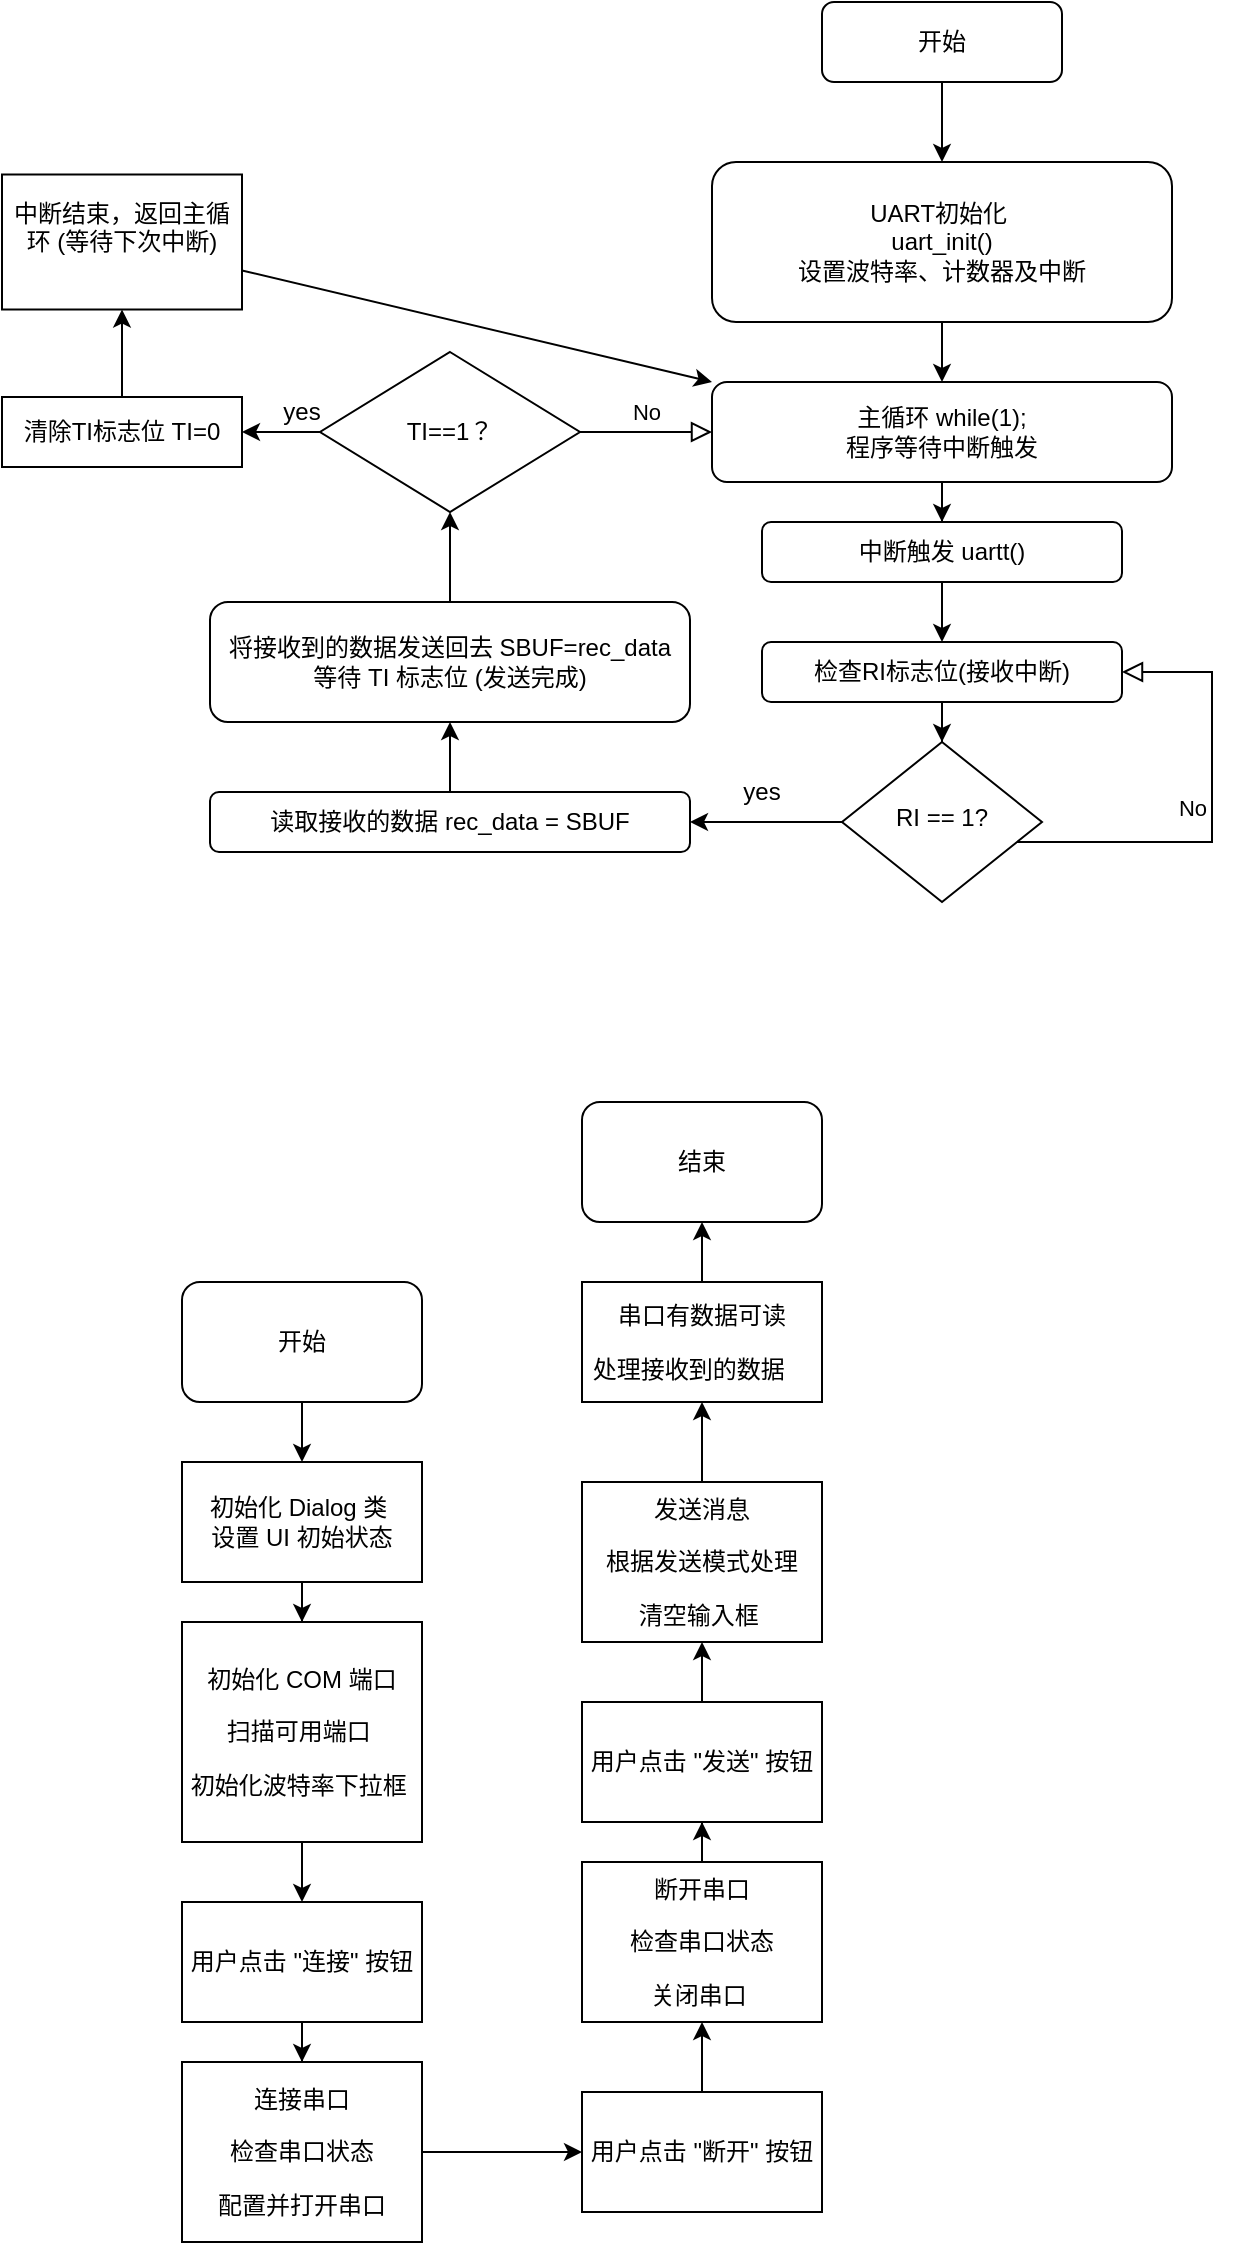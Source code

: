<mxfile version="24.7.17">
  <diagram id="C5RBs43oDa-KdzZeNtuy" name="Page-1">
    <mxGraphModel dx="949" dy="653" grid="1" gridSize="10" guides="1" tooltips="1" connect="1" arrows="1" fold="1" page="1" pageScale="1" pageWidth="827" pageHeight="1169" math="0" shadow="0">
      <root>
        <mxCell id="WIyWlLk6GJQsqaUBKTNV-0" />
        <mxCell id="WIyWlLk6GJQsqaUBKTNV-1" parent="WIyWlLk6GJQsqaUBKTNV-0" />
        <mxCell id="Oz5qUPpXz8eweduWkFlj-1" style="edgeStyle=orthogonalEdgeStyle;rounded=0;orthogonalLoop=1;jettySize=auto;html=1;entryX=0.5;entryY=0;entryDx=0;entryDy=0;" parent="WIyWlLk6GJQsqaUBKTNV-1" source="WIyWlLk6GJQsqaUBKTNV-3" target="Oz5qUPpXz8eweduWkFlj-0" edge="1">
          <mxGeometry relative="1" as="geometry" />
        </mxCell>
        <mxCell id="WIyWlLk6GJQsqaUBKTNV-3" value="开始" style="rounded=1;whiteSpace=wrap;html=1;fontSize=12;glass=0;strokeWidth=1;shadow=0;" parent="WIyWlLk6GJQsqaUBKTNV-1" vertex="1">
          <mxGeometry x="480" width="120" height="40" as="geometry" />
        </mxCell>
        <mxCell id="WIyWlLk6GJQsqaUBKTNV-5" value="No" style="edgeStyle=orthogonalEdgeStyle;rounded=0;html=1;jettySize=auto;orthogonalLoop=1;fontSize=11;endArrow=block;endFill=0;endSize=8;strokeWidth=1;shadow=0;labelBackgroundColor=none;entryX=1;entryY=0.5;entryDx=0;entryDy=0;" parent="WIyWlLk6GJQsqaUBKTNV-1" source="WIyWlLk6GJQsqaUBKTNV-6" target="Oz5qUPpXz8eweduWkFlj-6" edge="1">
          <mxGeometry x="0.005" y="10" relative="1" as="geometry">
            <mxPoint as="offset" />
            <mxPoint x="650" y="220" as="targetPoint" />
            <Array as="points">
              <mxPoint x="675" y="420" />
              <mxPoint x="675" y="335" />
            </Array>
          </mxGeometry>
        </mxCell>
        <mxCell id="Oz5qUPpXz8eweduWkFlj-19" style="edgeStyle=orthogonalEdgeStyle;rounded=0;orthogonalLoop=1;jettySize=auto;html=1;exitX=0;exitY=0.5;exitDx=0;exitDy=0;entryX=1;entryY=0.5;entryDx=0;entryDy=0;" parent="WIyWlLk6GJQsqaUBKTNV-1" source="WIyWlLk6GJQsqaUBKTNV-6" target="Oz5qUPpXz8eweduWkFlj-10" edge="1">
          <mxGeometry relative="1" as="geometry" />
        </mxCell>
        <mxCell id="WIyWlLk6GJQsqaUBKTNV-6" value="RI == 1?" style="rhombus;whiteSpace=wrap;html=1;shadow=0;fontFamily=Helvetica;fontSize=12;align=center;strokeWidth=1;spacing=6;spacingTop=-4;" parent="WIyWlLk6GJQsqaUBKTNV-1" vertex="1">
          <mxGeometry x="490" y="370" width="100" height="80" as="geometry" />
        </mxCell>
        <mxCell id="Oz5qUPpXz8eweduWkFlj-3" style="edgeStyle=orthogonalEdgeStyle;rounded=0;orthogonalLoop=1;jettySize=auto;html=1;" parent="WIyWlLk6GJQsqaUBKTNV-1" source="Oz5qUPpXz8eweduWkFlj-0" target="Oz5qUPpXz8eweduWkFlj-2" edge="1">
          <mxGeometry relative="1" as="geometry" />
        </mxCell>
        <mxCell id="Oz5qUPpXz8eweduWkFlj-0" value="UART初始化&amp;nbsp;&lt;div&gt;uart_init()&lt;br&gt;设置波特率、计数器及中断&lt;/div&gt;" style="rounded=1;whiteSpace=wrap;html=1;fontSize=12;glass=0;strokeWidth=1;shadow=0;" parent="WIyWlLk6GJQsqaUBKTNV-1" vertex="1">
          <mxGeometry x="425" y="80" width="230" height="80" as="geometry" />
        </mxCell>
        <mxCell id="Oz5qUPpXz8eweduWkFlj-5" style="edgeStyle=orthogonalEdgeStyle;rounded=0;orthogonalLoop=1;jettySize=auto;html=1;entryX=0.5;entryY=0;entryDx=0;entryDy=0;" parent="WIyWlLk6GJQsqaUBKTNV-1" source="Oz5qUPpXz8eweduWkFlj-2" target="Oz5qUPpXz8eweduWkFlj-4" edge="1">
          <mxGeometry relative="1" as="geometry" />
        </mxCell>
        <mxCell id="Oz5qUPpXz8eweduWkFlj-2" value="主循环 while(1);&lt;div&gt;程序等待中断触发&lt;/div&gt;" style="rounded=1;whiteSpace=wrap;html=1;fontSize=12;glass=0;strokeWidth=1;shadow=0;" parent="WIyWlLk6GJQsqaUBKTNV-1" vertex="1">
          <mxGeometry x="425" y="190" width="230" height="50" as="geometry" />
        </mxCell>
        <mxCell id="Oz5qUPpXz8eweduWkFlj-8" style="edgeStyle=orthogonalEdgeStyle;rounded=0;orthogonalLoop=1;jettySize=auto;html=1;entryX=0.5;entryY=0;entryDx=0;entryDy=0;" parent="WIyWlLk6GJQsqaUBKTNV-1" source="Oz5qUPpXz8eweduWkFlj-4" target="Oz5qUPpXz8eweduWkFlj-6" edge="1">
          <mxGeometry relative="1" as="geometry" />
        </mxCell>
        <mxCell id="Oz5qUPpXz8eweduWkFlj-4" value="中断触发 uartt()" style="rounded=1;whiteSpace=wrap;html=1;fontSize=12;glass=0;strokeWidth=1;shadow=0;" parent="WIyWlLk6GJQsqaUBKTNV-1" vertex="1">
          <mxGeometry x="450" y="260" width="180" height="30" as="geometry" />
        </mxCell>
        <mxCell id="Oz5qUPpXz8eweduWkFlj-9" style="edgeStyle=orthogonalEdgeStyle;rounded=0;orthogonalLoop=1;jettySize=auto;html=1;entryX=0.5;entryY=0;entryDx=0;entryDy=0;" parent="WIyWlLk6GJQsqaUBKTNV-1" source="Oz5qUPpXz8eweduWkFlj-6" target="WIyWlLk6GJQsqaUBKTNV-6" edge="1">
          <mxGeometry relative="1" as="geometry" />
        </mxCell>
        <mxCell id="Oz5qUPpXz8eweduWkFlj-6" value="检查RI标志位(接收中断)" style="rounded=1;whiteSpace=wrap;html=1;fontSize=12;glass=0;strokeWidth=1;shadow=0;" parent="WIyWlLk6GJQsqaUBKTNV-1" vertex="1">
          <mxGeometry x="450" y="320" width="180" height="30" as="geometry" />
        </mxCell>
        <mxCell id="Oz5qUPpXz8eweduWkFlj-20" style="edgeStyle=orthogonalEdgeStyle;rounded=0;orthogonalLoop=1;jettySize=auto;html=1;" parent="WIyWlLk6GJQsqaUBKTNV-1" source="Oz5qUPpXz8eweduWkFlj-10" target="Oz5qUPpXz8eweduWkFlj-15" edge="1">
          <mxGeometry relative="1" as="geometry" />
        </mxCell>
        <mxCell id="Oz5qUPpXz8eweduWkFlj-10" value="读取接收的数据 rec_data = SBUF " style="rounded=1;whiteSpace=wrap;html=1;fontSize=12;glass=0;strokeWidth=1;shadow=0;" parent="WIyWlLk6GJQsqaUBKTNV-1" vertex="1">
          <mxGeometry x="174" y="395" width="240" height="30" as="geometry" />
        </mxCell>
        <mxCell id="Oz5qUPpXz8eweduWkFlj-14" value="yes" style="text;html=1;align=center;verticalAlign=middle;whiteSpace=wrap;rounded=0;" parent="WIyWlLk6GJQsqaUBKTNV-1" vertex="1">
          <mxGeometry x="420" y="380" width="60" height="30" as="geometry" />
        </mxCell>
        <mxCell id="Oz5qUPpXz8eweduWkFlj-22" value="" style="edgeStyle=orthogonalEdgeStyle;rounded=0;orthogonalLoop=1;jettySize=auto;html=1;" parent="WIyWlLk6GJQsqaUBKTNV-1" source="Oz5qUPpXz8eweduWkFlj-15" target="Oz5qUPpXz8eweduWkFlj-18" edge="1">
          <mxGeometry relative="1" as="geometry" />
        </mxCell>
        <mxCell id="Oz5qUPpXz8eweduWkFlj-15" value="将接收到的数据发送回去 SBUF=rec_data &lt;div&gt;等待 TI 标志位 (发送完成)&lt;br&gt;&lt;/div&gt;" style="rounded=1;whiteSpace=wrap;html=1;fontSize=12;glass=0;strokeWidth=1;shadow=0;" parent="WIyWlLk6GJQsqaUBKTNV-1" vertex="1">
          <mxGeometry x="174" y="300" width="240" height="60" as="geometry" />
        </mxCell>
        <mxCell id="Oz5qUPpXz8eweduWkFlj-24" value="" style="edgeStyle=orthogonalEdgeStyle;rounded=0;orthogonalLoop=1;jettySize=auto;html=1;" parent="WIyWlLk6GJQsqaUBKTNV-1" source="Oz5qUPpXz8eweduWkFlj-18" target="Oz5qUPpXz8eweduWkFlj-23" edge="1">
          <mxGeometry relative="1" as="geometry" />
        </mxCell>
        <mxCell id="Oz5qUPpXz8eweduWkFlj-18" value="TI==1？" style="rhombus;whiteSpace=wrap;html=1;" parent="WIyWlLk6GJQsqaUBKTNV-1" vertex="1">
          <mxGeometry x="229" y="175" width="130" height="80" as="geometry" />
        </mxCell>
        <mxCell id="Oz5qUPpXz8eweduWkFlj-21" value="No" style="rounded=0;html=1;jettySize=auto;orthogonalLoop=1;fontSize=11;endArrow=block;endFill=0;endSize=8;strokeWidth=1;shadow=0;labelBackgroundColor=none;entryX=0;entryY=0.5;entryDx=0;entryDy=0;exitX=1;exitY=0.5;exitDx=0;exitDy=0;" parent="WIyWlLk6GJQsqaUBKTNV-1" source="Oz5qUPpXz8eweduWkFlj-18" target="Oz5qUPpXz8eweduWkFlj-2" edge="1">
          <mxGeometry x="0.005" y="10" relative="1" as="geometry">
            <mxPoint as="offset" />
            <mxPoint x="276.5" y="190" as="sourcePoint" />
            <mxPoint x="273.5" y="75" as="targetPoint" />
          </mxGeometry>
        </mxCell>
        <mxCell id="Oz5qUPpXz8eweduWkFlj-28" value="" style="edgeStyle=orthogonalEdgeStyle;rounded=0;orthogonalLoop=1;jettySize=auto;html=1;" parent="WIyWlLk6GJQsqaUBKTNV-1" source="Oz5qUPpXz8eweduWkFlj-23" target="Oz5qUPpXz8eweduWkFlj-27" edge="1">
          <mxGeometry relative="1" as="geometry" />
        </mxCell>
        <mxCell id="Oz5qUPpXz8eweduWkFlj-23" value="清除TI标志位 TI=0" style="whiteSpace=wrap;html=1;" parent="WIyWlLk6GJQsqaUBKTNV-1" vertex="1">
          <mxGeometry x="70" y="197.5" width="120" height="35" as="geometry" />
        </mxCell>
        <mxCell id="Oz5qUPpXz8eweduWkFlj-25" value="yes" style="text;html=1;align=center;verticalAlign=middle;whiteSpace=wrap;rounded=0;" parent="WIyWlLk6GJQsqaUBKTNV-1" vertex="1">
          <mxGeometry x="190" y="190" width="60" height="30" as="geometry" />
        </mxCell>
        <mxCell id="Oz5qUPpXz8eweduWkFlj-29" style="rounded=0;orthogonalLoop=1;jettySize=auto;html=1;entryX=0;entryY=0;entryDx=0;entryDy=0;" parent="WIyWlLk6GJQsqaUBKTNV-1" source="Oz5qUPpXz8eweduWkFlj-27" target="Oz5qUPpXz8eweduWkFlj-2" edge="1">
          <mxGeometry relative="1" as="geometry" />
        </mxCell>
        <mxCell id="Oz5qUPpXz8eweduWkFlj-27" value="&#xa;中断结束，返回主循环 (等待下次中断) &#xa;&#xa;" style="whiteSpace=wrap;html=1;" parent="WIyWlLk6GJQsqaUBKTNV-1" vertex="1">
          <mxGeometry x="70" y="86.25" width="120" height="67.5" as="geometry" />
        </mxCell>
        <mxCell id="tv_KJPq6DxNYr5_e_fYC-6" value="" style="edgeStyle=orthogonalEdgeStyle;rounded=0;orthogonalLoop=1;jettySize=auto;html=1;" edge="1" parent="WIyWlLk6GJQsqaUBKTNV-1" source="tv_KJPq6DxNYr5_e_fYC-0" target="tv_KJPq6DxNYr5_e_fYC-3">
          <mxGeometry relative="1" as="geometry" />
        </mxCell>
        <mxCell id="tv_KJPq6DxNYr5_e_fYC-0" value="开始" style="rounded=1;whiteSpace=wrap;html=1;" vertex="1" parent="WIyWlLk6GJQsqaUBKTNV-1">
          <mxGeometry x="160" y="640" width="120" height="60" as="geometry" />
        </mxCell>
        <mxCell id="tv_KJPq6DxNYr5_e_fYC-8" value="" style="edgeStyle=orthogonalEdgeStyle;rounded=0;orthogonalLoop=1;jettySize=auto;html=1;" edge="1" parent="WIyWlLk6GJQsqaUBKTNV-1" source="tv_KJPq6DxNYr5_e_fYC-3" target="tv_KJPq6DxNYr5_e_fYC-7">
          <mxGeometry relative="1" as="geometry" />
        </mxCell>
        <mxCell id="tv_KJPq6DxNYr5_e_fYC-3" value="初始化 Dialog 类&amp;nbsp;&lt;div&gt;&lt;span style=&quot;background-color: initial;&quot;&gt;设置 UI 初始状态&lt;/span&gt;&lt;/div&gt;" style="rounded=0;whiteSpace=wrap;html=1;" vertex="1" parent="WIyWlLk6GJQsqaUBKTNV-1">
          <mxGeometry x="160" y="730" width="120" height="60" as="geometry" />
        </mxCell>
        <mxCell id="tv_KJPq6DxNYr5_e_fYC-10" value="" style="edgeStyle=orthogonalEdgeStyle;rounded=0;orthogonalLoop=1;jettySize=auto;html=1;" edge="1" parent="WIyWlLk6GJQsqaUBKTNV-1" source="tv_KJPq6DxNYr5_e_fYC-7" target="tv_KJPq6DxNYr5_e_fYC-9">
          <mxGeometry relative="1" as="geometry" />
        </mxCell>
        <mxCell id="tv_KJPq6DxNYr5_e_fYC-7" value="&lt;p data-pm-slice=&quot;1 1 []&quot;&gt;初始化 COM 端口   &lt;/p&gt;&lt;p&gt; 扫描可用端口&amp;nbsp;&lt;/p&gt;&lt;p&gt;&amp;nbsp;初始化波特率下拉框&amp;nbsp;&amp;nbsp;&lt;/p&gt;" style="rounded=0;whiteSpace=wrap;html=1;" vertex="1" parent="WIyWlLk6GJQsqaUBKTNV-1">
          <mxGeometry x="160" y="810" width="120" height="110" as="geometry" />
        </mxCell>
        <mxCell id="tv_KJPq6DxNYr5_e_fYC-12" value="" style="edgeStyle=orthogonalEdgeStyle;rounded=0;orthogonalLoop=1;jettySize=auto;html=1;" edge="1" parent="WIyWlLk6GJQsqaUBKTNV-1" source="tv_KJPq6DxNYr5_e_fYC-9" target="tv_KJPq6DxNYr5_e_fYC-11">
          <mxGeometry relative="1" as="geometry" />
        </mxCell>
        <mxCell id="tv_KJPq6DxNYr5_e_fYC-9" value="用户点击 &quot;连接&quot; 按钮" style="rounded=0;whiteSpace=wrap;html=1;" vertex="1" parent="WIyWlLk6GJQsqaUBKTNV-1">
          <mxGeometry x="160" y="950" width="120" height="60" as="geometry" />
        </mxCell>
        <mxCell id="tv_KJPq6DxNYr5_e_fYC-14" value="" style="edgeStyle=orthogonalEdgeStyle;rounded=0;orthogonalLoop=1;jettySize=auto;html=1;" edge="1" parent="WIyWlLk6GJQsqaUBKTNV-1" source="tv_KJPq6DxNYr5_e_fYC-11" target="tv_KJPq6DxNYr5_e_fYC-13">
          <mxGeometry relative="1" as="geometry" />
        </mxCell>
        <mxCell id="tv_KJPq6DxNYr5_e_fYC-11" value="&lt;p data-pm-slice=&quot;1 1 []&quot;&gt;连接串口&lt;/p&gt;&lt;p&gt;检查串口状态&lt;/p&gt;&lt;p&gt;配置并打开串口&lt;/p&gt;" style="whiteSpace=wrap;html=1;rounded=0;" vertex="1" parent="WIyWlLk6GJQsqaUBKTNV-1">
          <mxGeometry x="160" y="1030" width="120" height="90" as="geometry" />
        </mxCell>
        <mxCell id="tv_KJPq6DxNYr5_e_fYC-16" value="" style="edgeStyle=orthogonalEdgeStyle;rounded=0;orthogonalLoop=1;jettySize=auto;html=1;" edge="1" parent="WIyWlLk6GJQsqaUBKTNV-1" source="tv_KJPq6DxNYr5_e_fYC-13" target="tv_KJPq6DxNYr5_e_fYC-15">
          <mxGeometry relative="1" as="geometry" />
        </mxCell>
        <mxCell id="tv_KJPq6DxNYr5_e_fYC-13" value="用户点击 &quot;断开&quot; 按钮" style="whiteSpace=wrap;html=1;rounded=0;" vertex="1" parent="WIyWlLk6GJQsqaUBKTNV-1">
          <mxGeometry x="360" y="1045" width="120" height="60" as="geometry" />
        </mxCell>
        <mxCell id="tv_KJPq6DxNYr5_e_fYC-18" value="" style="edgeStyle=orthogonalEdgeStyle;rounded=0;orthogonalLoop=1;jettySize=auto;html=1;" edge="1" parent="WIyWlLk6GJQsqaUBKTNV-1" source="tv_KJPq6DxNYr5_e_fYC-15" target="tv_KJPq6DxNYr5_e_fYC-17">
          <mxGeometry relative="1" as="geometry" />
        </mxCell>
        <mxCell id="tv_KJPq6DxNYr5_e_fYC-15" value="&lt;p data-pm-slice=&quot;1 1 []&quot;&gt;断开串口 &lt;/p&gt;&lt;p&gt;检查串口状态 &lt;/p&gt;&lt;p&gt;关闭串口&amp;nbsp;&lt;/p&gt;" style="whiteSpace=wrap;html=1;rounded=0;" vertex="1" parent="WIyWlLk6GJQsqaUBKTNV-1">
          <mxGeometry x="360" y="930" width="120" height="80" as="geometry" />
        </mxCell>
        <mxCell id="tv_KJPq6DxNYr5_e_fYC-20" value="" style="edgeStyle=orthogonalEdgeStyle;rounded=0;orthogonalLoop=1;jettySize=auto;html=1;" edge="1" parent="WIyWlLk6GJQsqaUBKTNV-1" source="tv_KJPq6DxNYr5_e_fYC-17" target="tv_KJPq6DxNYr5_e_fYC-19">
          <mxGeometry relative="1" as="geometry" />
        </mxCell>
        <mxCell id="tv_KJPq6DxNYr5_e_fYC-17" value="用户点击 &quot;发送&quot; 按钮" style="whiteSpace=wrap;html=1;rounded=0;" vertex="1" parent="WIyWlLk6GJQsqaUBKTNV-1">
          <mxGeometry x="360" y="850" width="120" height="60" as="geometry" />
        </mxCell>
        <mxCell id="tv_KJPq6DxNYr5_e_fYC-22" value="" style="edgeStyle=orthogonalEdgeStyle;rounded=0;orthogonalLoop=1;jettySize=auto;html=1;" edge="1" parent="WIyWlLk6GJQsqaUBKTNV-1" source="tv_KJPq6DxNYr5_e_fYC-19" target="tv_KJPq6DxNYr5_e_fYC-21">
          <mxGeometry relative="1" as="geometry" />
        </mxCell>
        <mxCell id="tv_KJPq6DxNYr5_e_fYC-19" value="&lt;p data-pm-slice=&quot;1 1 []&quot;&gt;发送消息&lt;/p&gt;&lt;p&gt;根据发送模式处理&lt;/p&gt;&lt;p&gt;清空输入框&amp;nbsp;&lt;/p&gt;" style="whiteSpace=wrap;html=1;rounded=0;" vertex="1" parent="WIyWlLk6GJQsqaUBKTNV-1">
          <mxGeometry x="360" y="740" width="120" height="80" as="geometry" />
        </mxCell>
        <mxCell id="tv_KJPq6DxNYr5_e_fYC-26" value="" style="edgeStyle=orthogonalEdgeStyle;rounded=0;orthogonalLoop=1;jettySize=auto;html=1;" edge="1" parent="WIyWlLk6GJQsqaUBKTNV-1" source="tv_KJPq6DxNYr5_e_fYC-21" target="tv_KJPq6DxNYr5_e_fYC-25">
          <mxGeometry relative="1" as="geometry" />
        </mxCell>
        <mxCell id="tv_KJPq6DxNYr5_e_fYC-21" value="&lt;p data-pm-slice=&quot;1 1 []&quot;&gt;串口有数据可读&lt;/p&gt;&lt;p&gt;处理接收到的数据&amp;nbsp; &amp;nbsp;&amp;nbsp;&lt;/p&gt;" style="whiteSpace=wrap;html=1;rounded=0;" vertex="1" parent="WIyWlLk6GJQsqaUBKTNV-1">
          <mxGeometry x="360" y="640" width="120" height="60" as="geometry" />
        </mxCell>
        <mxCell id="tv_KJPq6DxNYr5_e_fYC-25" value="结束" style="rounded=1;whiteSpace=wrap;html=1;" vertex="1" parent="WIyWlLk6GJQsqaUBKTNV-1">
          <mxGeometry x="360" y="550" width="120" height="60" as="geometry" />
        </mxCell>
      </root>
    </mxGraphModel>
  </diagram>
</mxfile>
